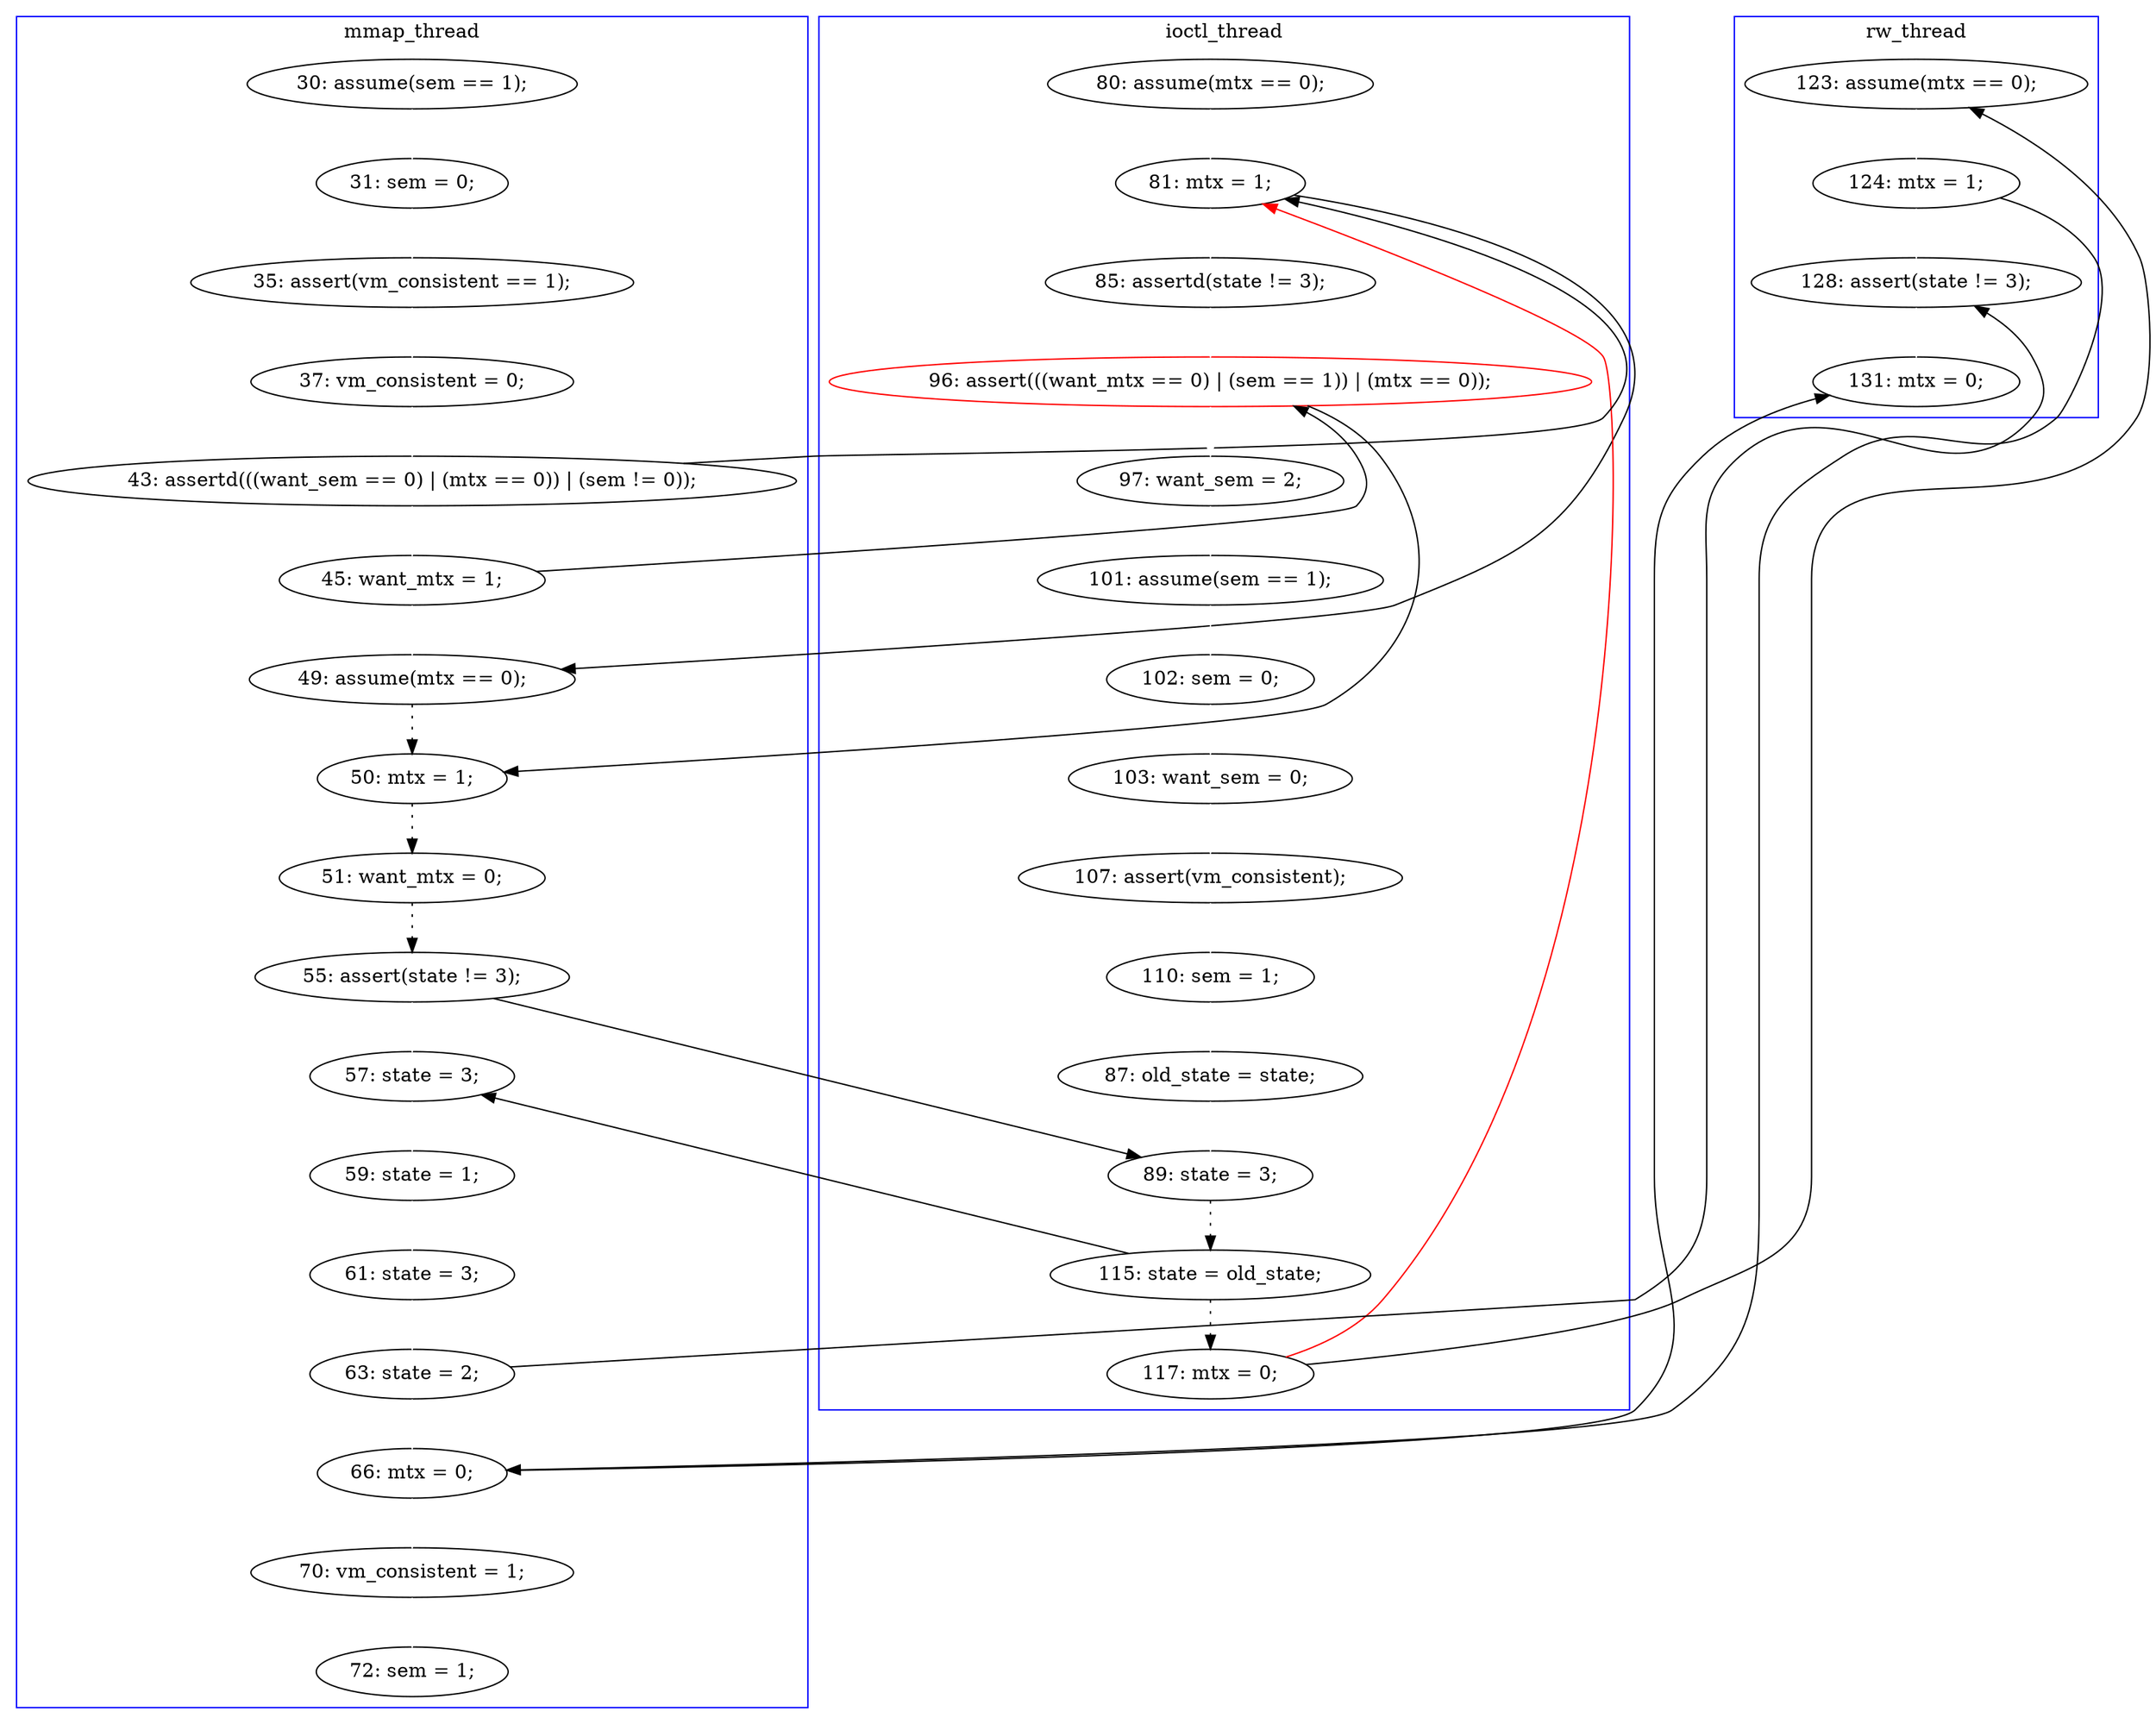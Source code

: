 digraph Counterexample {
	11 -> 12 [color = white, style = solid]
	43 -> 45 [color = white, style = solid]
	41 -> 43 [color = white, style = solid]
	19 -> 20 [color = white, style = solid]
	48 -> 53 [color = white, style = solid]
	37 -> 20 [color = red, style = solid, constraint = false]
	24 -> 25 [color = white, style = solid]
	28 -> 32 [color = white, style = solid]
	32 -> 34 [color = white, style = solid]
	35 -> 36 [color = black, style = dotted]
	25 -> 26 [color = white, style = solid]
	34 -> 35 [color = white, style = solid]
	30 -> 31 [color = black, style = dotted]
	31 -> 33 [color = black, style = dotted]
	40 -> 49 [color = white, style = solid]
	16 -> 29 [color = white, style = solid]
	13 -> 14 [color = white, style = solid]
	45 -> 46 [color = white, style = solid]
	46 -> 47 [color = white, style = solid]
	12 -> 13 [color = white, style = solid]
	20 -> 21 [color = white, style = solid]
	20 -> 29 [color = black, style = solid, constraint = false]
	15 -> 20 [color = black, style = solid, constraint = false]
	33 -> 41 [color = white, style = solid]
	33 -> 35 [color = black, style = solid, constraint = false]
	36 -> 37 [color = black, style = dotted]
	46 -> 49 [color = black, style = solid, constraint = false]
	14 -> 15 [color = white, style = solid]
	40 -> 47 [color = black, style = solid, constraint = false]
	23 -> 30 [color = black, style = solid, constraint = false]
	15 -> 16 [color = white, style = solid]
	23 -> 24 [color = white, style = solid]
	39 -> 40 [color = white, style = solid]
	36 -> 41 [color = black, style = solid, constraint = false]
	47 -> 48 [color = white, style = solid]
	21 -> 23 [color = white, style = solid]
	37 -> 39 [color = black, style = solid, constraint = false]
	26 -> 27 [color = white, style = solid]
	27 -> 28 [color = white, style = solid]
	16 -> 23 [color = black, style = solid, constraint = false]
	49 -> 50 [color = white, style = solid]
	47 -> 50 [color = black, style = solid, constraint = false]
	29 -> 30 [color = black, style = dotted]
	subgraph cluster1 {
		label = mmap_thread
		color = blue
		11  [label = "30: assume(sem == 1);"]
		41  [label = "57: state = 3;"]
		43  [label = "59: state = 1;"]
		47  [label = "66: mtx = 0;"]
		16  [label = "45: want_mtx = 1;"]
		45  [label = "61: state = 3;"]
		14  [label = "37: vm_consistent = 0;"]
		29  [label = "49: assume(mtx == 0);"]
		46  [label = "63: state = 2;"]
		15  [label = "43: assertd(((want_sem == 0) | (mtx == 0)) | (sem != 0));"]
		33  [label = "55: assert(state != 3);"]
		13  [label = "35: assert(vm_consistent == 1);"]
		30  [label = "50: mtx = 1;"]
		53  [label = "72: sem = 1;"]
		12  [label = "31: sem = 0;"]
		31  [label = "51: want_mtx = 0;"]
		48  [label = "70: vm_consistent = 1;"]
	}
	subgraph cluster2 {
		label = ioctl_thread
		color = blue
		20  [label = "81: mtx = 1;"]
		26  [label = "102: sem = 0;"]
		27  [label = "103: want_sem = 0;"]
		25  [label = "101: assume(sem == 1);"]
		21  [label = "85: assertd(state != 3);"]
		19  [label = "80: assume(mtx == 0);"]
		36  [label = "115: state = old_state;"]
		28  [label = "107: assert(vm_consistent);"]
		24  [label = "97: want_sem = 2;"]
		32  [label = "110: sem = 1;"]
		23  [label = "96: assert(((want_mtx == 0) | (sem == 1)) | (mtx == 0));", color = red]
		35  [label = "89: state = 3;"]
		37  [label = "117: mtx = 0;"]
		34  [label = "87: old_state = state;"]
	}
	subgraph cluster3 {
		label = rw_thread
		color = blue
		40  [label = "124: mtx = 1;"]
		50  [label = "131: mtx = 0;"]
		49  [label = "128: assert(state != 3);"]
		39  [label = "123: assume(mtx == 0);"]
	}
}